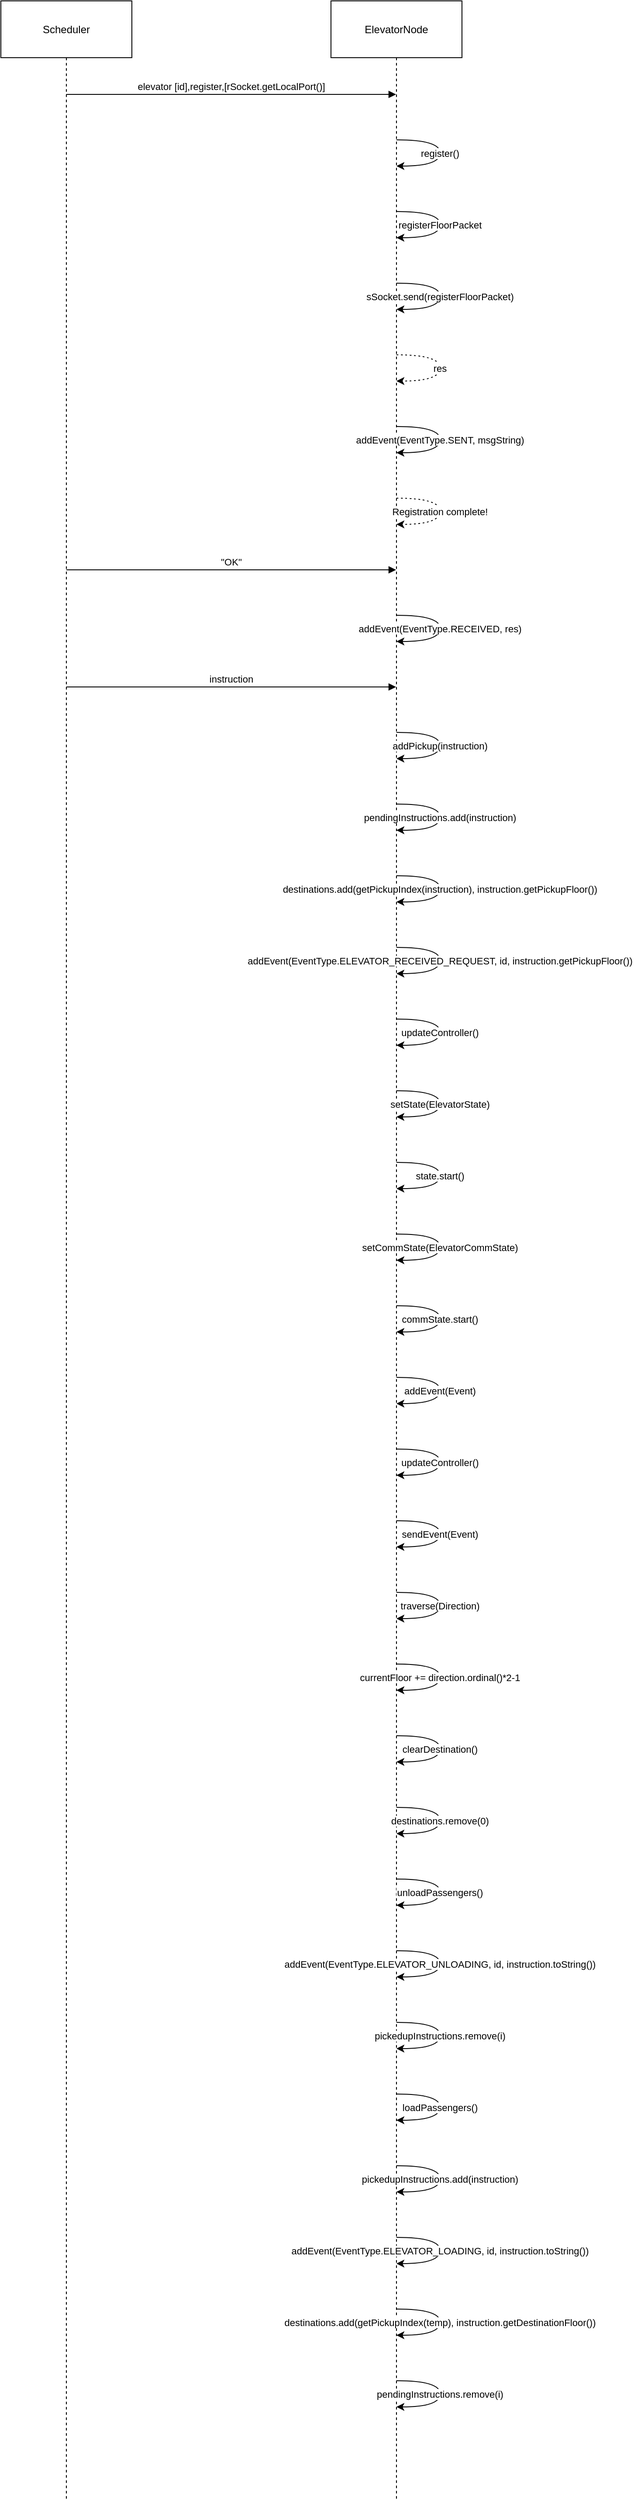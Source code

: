 <mxfile version="24.1.0" type="device">
  <diagram name="Page-1" id="d7q8PZMgeNmFz-OeDs46">
    <mxGraphModel dx="1395" dy="643" grid="1" gridSize="10" guides="1" tooltips="1" connect="1" arrows="1" fold="1" page="1" pageScale="1" pageWidth="850" pageHeight="1100" math="0" shadow="0">
      <root>
        <mxCell id="0" />
        <mxCell id="1" parent="0" />
        <mxCell id="xGdSi-OeFkMIGdHeow2S-313" value="Scheduler" style="shape=umlLifeline;perimeter=lifelinePerimeter;whiteSpace=wrap;container=1;dropTarget=0;collapsible=0;recursiveResize=0;outlineConnect=0;portConstraint=eastwest;newEdgeStyle={&quot;edgeStyle&quot;:&quot;elbowEdgeStyle&quot;,&quot;elbow&quot;:&quot;vertical&quot;,&quot;curved&quot;:0,&quot;rounded&quot;:0};size=65;" vertex="1" parent="1">
          <mxGeometry x="20" y="320" width="150" height="2858" as="geometry" />
        </mxCell>
        <mxCell id="xGdSi-OeFkMIGdHeow2S-314" value="ElevatorNode" style="shape=umlLifeline;perimeter=lifelinePerimeter;whiteSpace=wrap;container=1;dropTarget=0;collapsible=0;recursiveResize=0;outlineConnect=0;portConstraint=eastwest;newEdgeStyle={&quot;edgeStyle&quot;:&quot;elbowEdgeStyle&quot;,&quot;elbow&quot;:&quot;vertical&quot;,&quot;curved&quot;:0,&quot;rounded&quot;:0};size=65;" vertex="1" parent="1">
          <mxGeometry x="398" y="320" width="150" height="2858" as="geometry" />
        </mxCell>
        <mxCell id="xGdSi-OeFkMIGdHeow2S-315" value="elevator [id],register,[rSocket.getLocalPort()]" style="verticalAlign=bottom;endArrow=block;edgeStyle=elbowEdgeStyle;elbow=vertical;curved=0;rounded=0;" edge="1" parent="1" source="xGdSi-OeFkMIGdHeow2S-313" target="xGdSi-OeFkMIGdHeow2S-314">
          <mxGeometry relative="1" as="geometry">
            <Array as="points">
              <mxPoint x="294" y="427" />
            </Array>
          </mxGeometry>
        </mxCell>
        <mxCell id="xGdSi-OeFkMIGdHeow2S-316" value="register()" style="curved=1;rounded=0;" edge="1" parent="1" source="xGdSi-OeFkMIGdHeow2S-314" target="xGdSi-OeFkMIGdHeow2S-314">
          <mxGeometry relative="1" as="geometry">
            <Array as="points">
              <mxPoint x="523" y="479" />
              <mxPoint x="523" y="509" />
            </Array>
          </mxGeometry>
        </mxCell>
        <mxCell id="xGdSi-OeFkMIGdHeow2S-317" value="registerFloorPacket" style="curved=1;rounded=0;" edge="1" parent="1" source="xGdSi-OeFkMIGdHeow2S-314" target="xGdSi-OeFkMIGdHeow2S-314">
          <mxGeometry relative="1" as="geometry">
            <Array as="points">
              <mxPoint x="523" y="561" />
              <mxPoint x="523" y="591" />
            </Array>
          </mxGeometry>
        </mxCell>
        <mxCell id="xGdSi-OeFkMIGdHeow2S-318" value="sSocket.send(registerFloorPacket)" style="curved=1;rounded=0;" edge="1" parent="1" source="xGdSi-OeFkMIGdHeow2S-314" target="xGdSi-OeFkMIGdHeow2S-314">
          <mxGeometry relative="1" as="geometry">
            <Array as="points">
              <mxPoint x="523" y="643" />
              <mxPoint x="523" y="673" />
            </Array>
          </mxGeometry>
        </mxCell>
        <mxCell id="xGdSi-OeFkMIGdHeow2S-319" value="res" style="curved=1;dashed=1;dashPattern=2 3;rounded=0;" edge="1" parent="1" source="xGdSi-OeFkMIGdHeow2S-314" target="xGdSi-OeFkMIGdHeow2S-314">
          <mxGeometry relative="1" as="geometry">
            <Array as="points">
              <mxPoint x="523" y="725" />
              <mxPoint x="523" y="755" />
            </Array>
          </mxGeometry>
        </mxCell>
        <mxCell id="xGdSi-OeFkMIGdHeow2S-320" value="addEvent(EventType.SENT, msgString)" style="curved=1;rounded=0;" edge="1" parent="1" source="xGdSi-OeFkMIGdHeow2S-314" target="xGdSi-OeFkMIGdHeow2S-314">
          <mxGeometry relative="1" as="geometry">
            <Array as="points">
              <mxPoint x="523" y="807" />
              <mxPoint x="523" y="837" />
            </Array>
          </mxGeometry>
        </mxCell>
        <mxCell id="xGdSi-OeFkMIGdHeow2S-321" value="Registration complete!" style="curved=1;dashed=1;dashPattern=2 3;rounded=0;" edge="1" parent="1" source="xGdSi-OeFkMIGdHeow2S-314" target="xGdSi-OeFkMIGdHeow2S-314">
          <mxGeometry relative="1" as="geometry">
            <Array as="points">
              <mxPoint x="523" y="889" />
              <mxPoint x="523" y="919" />
            </Array>
          </mxGeometry>
        </mxCell>
        <mxCell id="xGdSi-OeFkMIGdHeow2S-322" value="&quot;OK&quot;" style="verticalAlign=bottom;endArrow=block;edgeStyle=elbowEdgeStyle;elbow=vertical;curved=0;rounded=0;" edge="1" parent="1" source="xGdSi-OeFkMIGdHeow2S-313" target="xGdSi-OeFkMIGdHeow2S-314">
          <mxGeometry relative="1" as="geometry">
            <Array as="points">
              <mxPoint x="294" y="971" />
            </Array>
          </mxGeometry>
        </mxCell>
        <mxCell id="xGdSi-OeFkMIGdHeow2S-323" value="addEvent(EventType.RECEIVED, res)" style="curved=1;rounded=0;" edge="1" parent="1" source="xGdSi-OeFkMIGdHeow2S-314" target="xGdSi-OeFkMIGdHeow2S-314">
          <mxGeometry relative="1" as="geometry">
            <Array as="points">
              <mxPoint x="523" y="1023" />
              <mxPoint x="523" y="1053" />
            </Array>
          </mxGeometry>
        </mxCell>
        <mxCell id="xGdSi-OeFkMIGdHeow2S-324" value="instruction" style="verticalAlign=bottom;endArrow=block;edgeStyle=elbowEdgeStyle;elbow=vertical;curved=0;rounded=0;" edge="1" parent="1" source="xGdSi-OeFkMIGdHeow2S-313" target="xGdSi-OeFkMIGdHeow2S-314">
          <mxGeometry relative="1" as="geometry">
            <Array as="points">
              <mxPoint x="294" y="1105" />
            </Array>
          </mxGeometry>
        </mxCell>
        <mxCell id="xGdSi-OeFkMIGdHeow2S-325" value="addPickup(instruction)" style="curved=1;rounded=0;" edge="1" parent="1" source="xGdSi-OeFkMIGdHeow2S-314" target="xGdSi-OeFkMIGdHeow2S-314">
          <mxGeometry relative="1" as="geometry">
            <Array as="points">
              <mxPoint x="523" y="1157" />
              <mxPoint x="523" y="1187" />
            </Array>
          </mxGeometry>
        </mxCell>
        <mxCell id="xGdSi-OeFkMIGdHeow2S-326" value="pendingInstructions.add(instruction)" style="curved=1;rounded=0;" edge="1" parent="1" source="xGdSi-OeFkMIGdHeow2S-314" target="xGdSi-OeFkMIGdHeow2S-314">
          <mxGeometry relative="1" as="geometry">
            <Array as="points">
              <mxPoint x="523" y="1239" />
              <mxPoint x="523" y="1269" />
            </Array>
          </mxGeometry>
        </mxCell>
        <mxCell id="xGdSi-OeFkMIGdHeow2S-327" value="destinations.add(getPickupIndex(instruction), instruction.getPickupFloor())" style="curved=1;rounded=0;" edge="1" parent="1" source="xGdSi-OeFkMIGdHeow2S-314" target="xGdSi-OeFkMIGdHeow2S-314">
          <mxGeometry relative="1" as="geometry">
            <Array as="points">
              <mxPoint x="523" y="1321" />
              <mxPoint x="523" y="1351" />
            </Array>
          </mxGeometry>
        </mxCell>
        <mxCell id="xGdSi-OeFkMIGdHeow2S-328" value="addEvent(EventType.ELEVATOR_RECEIVED_REQUEST, id, instruction.getPickupFloor())" style="curved=1;rounded=0;" edge="1" parent="1" source="xGdSi-OeFkMIGdHeow2S-314" target="xGdSi-OeFkMIGdHeow2S-314">
          <mxGeometry relative="1" as="geometry">
            <Array as="points">
              <mxPoint x="523" y="1403" />
              <mxPoint x="523" y="1433" />
            </Array>
          </mxGeometry>
        </mxCell>
        <mxCell id="xGdSi-OeFkMIGdHeow2S-329" value="updateController()" style="curved=1;rounded=0;" edge="1" parent="1" source="xGdSi-OeFkMIGdHeow2S-314" target="xGdSi-OeFkMIGdHeow2S-314">
          <mxGeometry relative="1" as="geometry">
            <Array as="points">
              <mxPoint x="523" y="1485" />
              <mxPoint x="523" y="1515" />
            </Array>
          </mxGeometry>
        </mxCell>
        <mxCell id="xGdSi-OeFkMIGdHeow2S-330" value="setState(ElevatorState)" style="curved=1;rounded=0;" edge="1" parent="1" source="xGdSi-OeFkMIGdHeow2S-314" target="xGdSi-OeFkMIGdHeow2S-314">
          <mxGeometry relative="1" as="geometry">
            <Array as="points">
              <mxPoint x="523" y="1567" />
              <mxPoint x="523" y="1597" />
            </Array>
          </mxGeometry>
        </mxCell>
        <mxCell id="xGdSi-OeFkMIGdHeow2S-331" value="state.start()" style="curved=1;rounded=0;" edge="1" parent="1" source="xGdSi-OeFkMIGdHeow2S-314" target="xGdSi-OeFkMIGdHeow2S-314">
          <mxGeometry relative="1" as="geometry">
            <Array as="points">
              <mxPoint x="523" y="1649" />
              <mxPoint x="523" y="1679" />
            </Array>
          </mxGeometry>
        </mxCell>
        <mxCell id="xGdSi-OeFkMIGdHeow2S-332" value="setCommState(ElevatorCommState)" style="curved=1;rounded=0;" edge="1" parent="1" source="xGdSi-OeFkMIGdHeow2S-314" target="xGdSi-OeFkMIGdHeow2S-314">
          <mxGeometry relative="1" as="geometry">
            <Array as="points">
              <mxPoint x="523" y="1731" />
              <mxPoint x="523" y="1761" />
            </Array>
          </mxGeometry>
        </mxCell>
        <mxCell id="xGdSi-OeFkMIGdHeow2S-333" value="commState.start()" style="curved=1;rounded=0;" edge="1" parent="1" source="xGdSi-OeFkMIGdHeow2S-314" target="xGdSi-OeFkMIGdHeow2S-314">
          <mxGeometry relative="1" as="geometry">
            <Array as="points">
              <mxPoint x="523" y="1813" />
              <mxPoint x="523" y="1843" />
            </Array>
          </mxGeometry>
        </mxCell>
        <mxCell id="xGdSi-OeFkMIGdHeow2S-334" value="addEvent(Event)" style="curved=1;rounded=0;" edge="1" parent="1" source="xGdSi-OeFkMIGdHeow2S-314" target="xGdSi-OeFkMIGdHeow2S-314">
          <mxGeometry relative="1" as="geometry">
            <Array as="points">
              <mxPoint x="523" y="1895" />
              <mxPoint x="523" y="1925" />
            </Array>
          </mxGeometry>
        </mxCell>
        <mxCell id="xGdSi-OeFkMIGdHeow2S-335" value="updateController()" style="curved=1;rounded=0;" edge="1" parent="1" source="xGdSi-OeFkMIGdHeow2S-314" target="xGdSi-OeFkMIGdHeow2S-314">
          <mxGeometry relative="1" as="geometry">
            <Array as="points">
              <mxPoint x="523" y="1977" />
              <mxPoint x="523" y="2007" />
            </Array>
          </mxGeometry>
        </mxCell>
        <mxCell id="xGdSi-OeFkMIGdHeow2S-336" value="sendEvent(Event)" style="curved=1;rounded=0;" edge="1" parent="1" source="xGdSi-OeFkMIGdHeow2S-314" target="xGdSi-OeFkMIGdHeow2S-314">
          <mxGeometry relative="1" as="geometry">
            <Array as="points">
              <mxPoint x="523" y="2059" />
              <mxPoint x="523" y="2089" />
            </Array>
          </mxGeometry>
        </mxCell>
        <mxCell id="xGdSi-OeFkMIGdHeow2S-337" value="traverse(Direction)" style="curved=1;rounded=0;" edge="1" parent="1" source="xGdSi-OeFkMIGdHeow2S-314" target="xGdSi-OeFkMIGdHeow2S-314">
          <mxGeometry relative="1" as="geometry">
            <Array as="points">
              <mxPoint x="523" y="2141" />
              <mxPoint x="523" y="2171" />
            </Array>
          </mxGeometry>
        </mxCell>
        <mxCell id="xGdSi-OeFkMIGdHeow2S-338" value="currentFloor += direction.ordinal()*2-1" style="curved=1;rounded=0;" edge="1" parent="1" source="xGdSi-OeFkMIGdHeow2S-314" target="xGdSi-OeFkMIGdHeow2S-314">
          <mxGeometry relative="1" as="geometry">
            <Array as="points">
              <mxPoint x="523" y="2223" />
              <mxPoint x="523" y="2253" />
            </Array>
          </mxGeometry>
        </mxCell>
        <mxCell id="xGdSi-OeFkMIGdHeow2S-339" value="clearDestination()" style="curved=1;rounded=0;" edge="1" parent="1" source="xGdSi-OeFkMIGdHeow2S-314" target="xGdSi-OeFkMIGdHeow2S-314">
          <mxGeometry relative="1" as="geometry">
            <Array as="points">
              <mxPoint x="523" y="2305" />
              <mxPoint x="523" y="2335" />
            </Array>
          </mxGeometry>
        </mxCell>
        <mxCell id="xGdSi-OeFkMIGdHeow2S-340" value="destinations.remove(0)" style="curved=1;rounded=0;" edge="1" parent="1" source="xGdSi-OeFkMIGdHeow2S-314" target="xGdSi-OeFkMIGdHeow2S-314">
          <mxGeometry relative="1" as="geometry">
            <Array as="points">
              <mxPoint x="523" y="2387" />
              <mxPoint x="523" y="2417" />
            </Array>
          </mxGeometry>
        </mxCell>
        <mxCell id="xGdSi-OeFkMIGdHeow2S-341" value="unloadPassengers()" style="curved=1;rounded=0;" edge="1" parent="1" source="xGdSi-OeFkMIGdHeow2S-314" target="xGdSi-OeFkMIGdHeow2S-314">
          <mxGeometry relative="1" as="geometry">
            <Array as="points">
              <mxPoint x="523" y="2469" />
              <mxPoint x="523" y="2499" />
            </Array>
          </mxGeometry>
        </mxCell>
        <mxCell id="xGdSi-OeFkMIGdHeow2S-342" value="addEvent(EventType.ELEVATOR_UNLOADING, id, instruction.toString())" style="curved=1;rounded=0;" edge="1" parent="1" source="xGdSi-OeFkMIGdHeow2S-314" target="xGdSi-OeFkMIGdHeow2S-314">
          <mxGeometry relative="1" as="geometry">
            <Array as="points">
              <mxPoint x="523" y="2551" />
              <mxPoint x="523" y="2581" />
            </Array>
          </mxGeometry>
        </mxCell>
        <mxCell id="xGdSi-OeFkMIGdHeow2S-343" value="pickedupInstructions.remove(i)" style="curved=1;rounded=0;" edge="1" parent="1" source="xGdSi-OeFkMIGdHeow2S-314" target="xGdSi-OeFkMIGdHeow2S-314">
          <mxGeometry relative="1" as="geometry">
            <Array as="points">
              <mxPoint x="523" y="2633" />
              <mxPoint x="523" y="2663" />
            </Array>
          </mxGeometry>
        </mxCell>
        <mxCell id="xGdSi-OeFkMIGdHeow2S-344" value="loadPassengers()" style="curved=1;rounded=0;" edge="1" parent="1" source="xGdSi-OeFkMIGdHeow2S-314" target="xGdSi-OeFkMIGdHeow2S-314">
          <mxGeometry relative="1" as="geometry">
            <Array as="points">
              <mxPoint x="523" y="2715" />
              <mxPoint x="523" y="2745" />
            </Array>
          </mxGeometry>
        </mxCell>
        <mxCell id="xGdSi-OeFkMIGdHeow2S-345" value="pickedupInstructions.add(instruction)" style="curved=1;rounded=0;" edge="1" parent="1" source="xGdSi-OeFkMIGdHeow2S-314" target="xGdSi-OeFkMIGdHeow2S-314">
          <mxGeometry relative="1" as="geometry">
            <Array as="points">
              <mxPoint x="523" y="2797" />
              <mxPoint x="523" y="2827" />
            </Array>
          </mxGeometry>
        </mxCell>
        <mxCell id="xGdSi-OeFkMIGdHeow2S-346" value="addEvent(EventType.ELEVATOR_LOADING, id, instruction.toString())" style="curved=1;rounded=0;" edge="1" parent="1" source="xGdSi-OeFkMIGdHeow2S-314" target="xGdSi-OeFkMIGdHeow2S-314">
          <mxGeometry relative="1" as="geometry">
            <Array as="points">
              <mxPoint x="523" y="2879" />
              <mxPoint x="523" y="2909" />
            </Array>
          </mxGeometry>
        </mxCell>
        <mxCell id="xGdSi-OeFkMIGdHeow2S-347" value="destinations.add(getPickupIndex(temp), instruction.getDestinationFloor())" style="curved=1;rounded=0;" edge="1" parent="1" source="xGdSi-OeFkMIGdHeow2S-314" target="xGdSi-OeFkMIGdHeow2S-314">
          <mxGeometry relative="1" as="geometry">
            <Array as="points">
              <mxPoint x="523" y="2961" />
              <mxPoint x="523" y="2991" />
            </Array>
          </mxGeometry>
        </mxCell>
        <mxCell id="xGdSi-OeFkMIGdHeow2S-348" value="pendingInstructions.remove(i)" style="curved=1;rounded=0;" edge="1" parent="1" source="xGdSi-OeFkMIGdHeow2S-314" target="xGdSi-OeFkMIGdHeow2S-314">
          <mxGeometry relative="1" as="geometry">
            <Array as="points">
              <mxPoint x="523" y="3043" />
              <mxPoint x="523" y="3073" />
            </Array>
          </mxGeometry>
        </mxCell>
      </root>
    </mxGraphModel>
  </diagram>
</mxfile>
